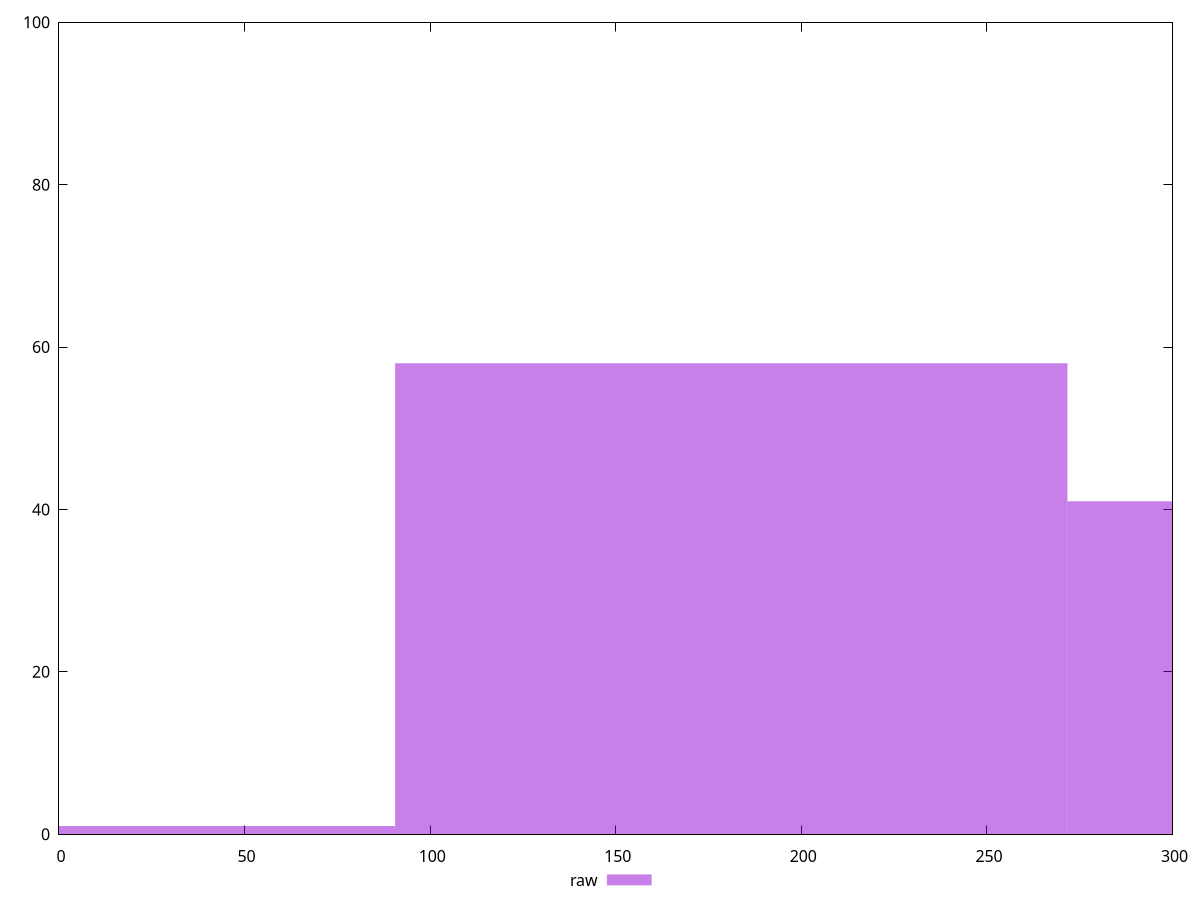 reset

$raw <<EOF
181.13216519491075 58
362.2643303898215 41
0 1
EOF

set key outside below
set boxwidth 181.13216519491075
set xrange [0:300]
set yrange [0:100]
set trange [0:100]
set style fill transparent solid 0.5 noborder
set terminal svg size 640, 490 enhanced background rgb 'white'
set output "report_00017_2021-02-10T15-08-03.406Z/offscreen-images/samples/pages/raw/histogram.svg"

plot $raw title "raw" with boxes

reset
